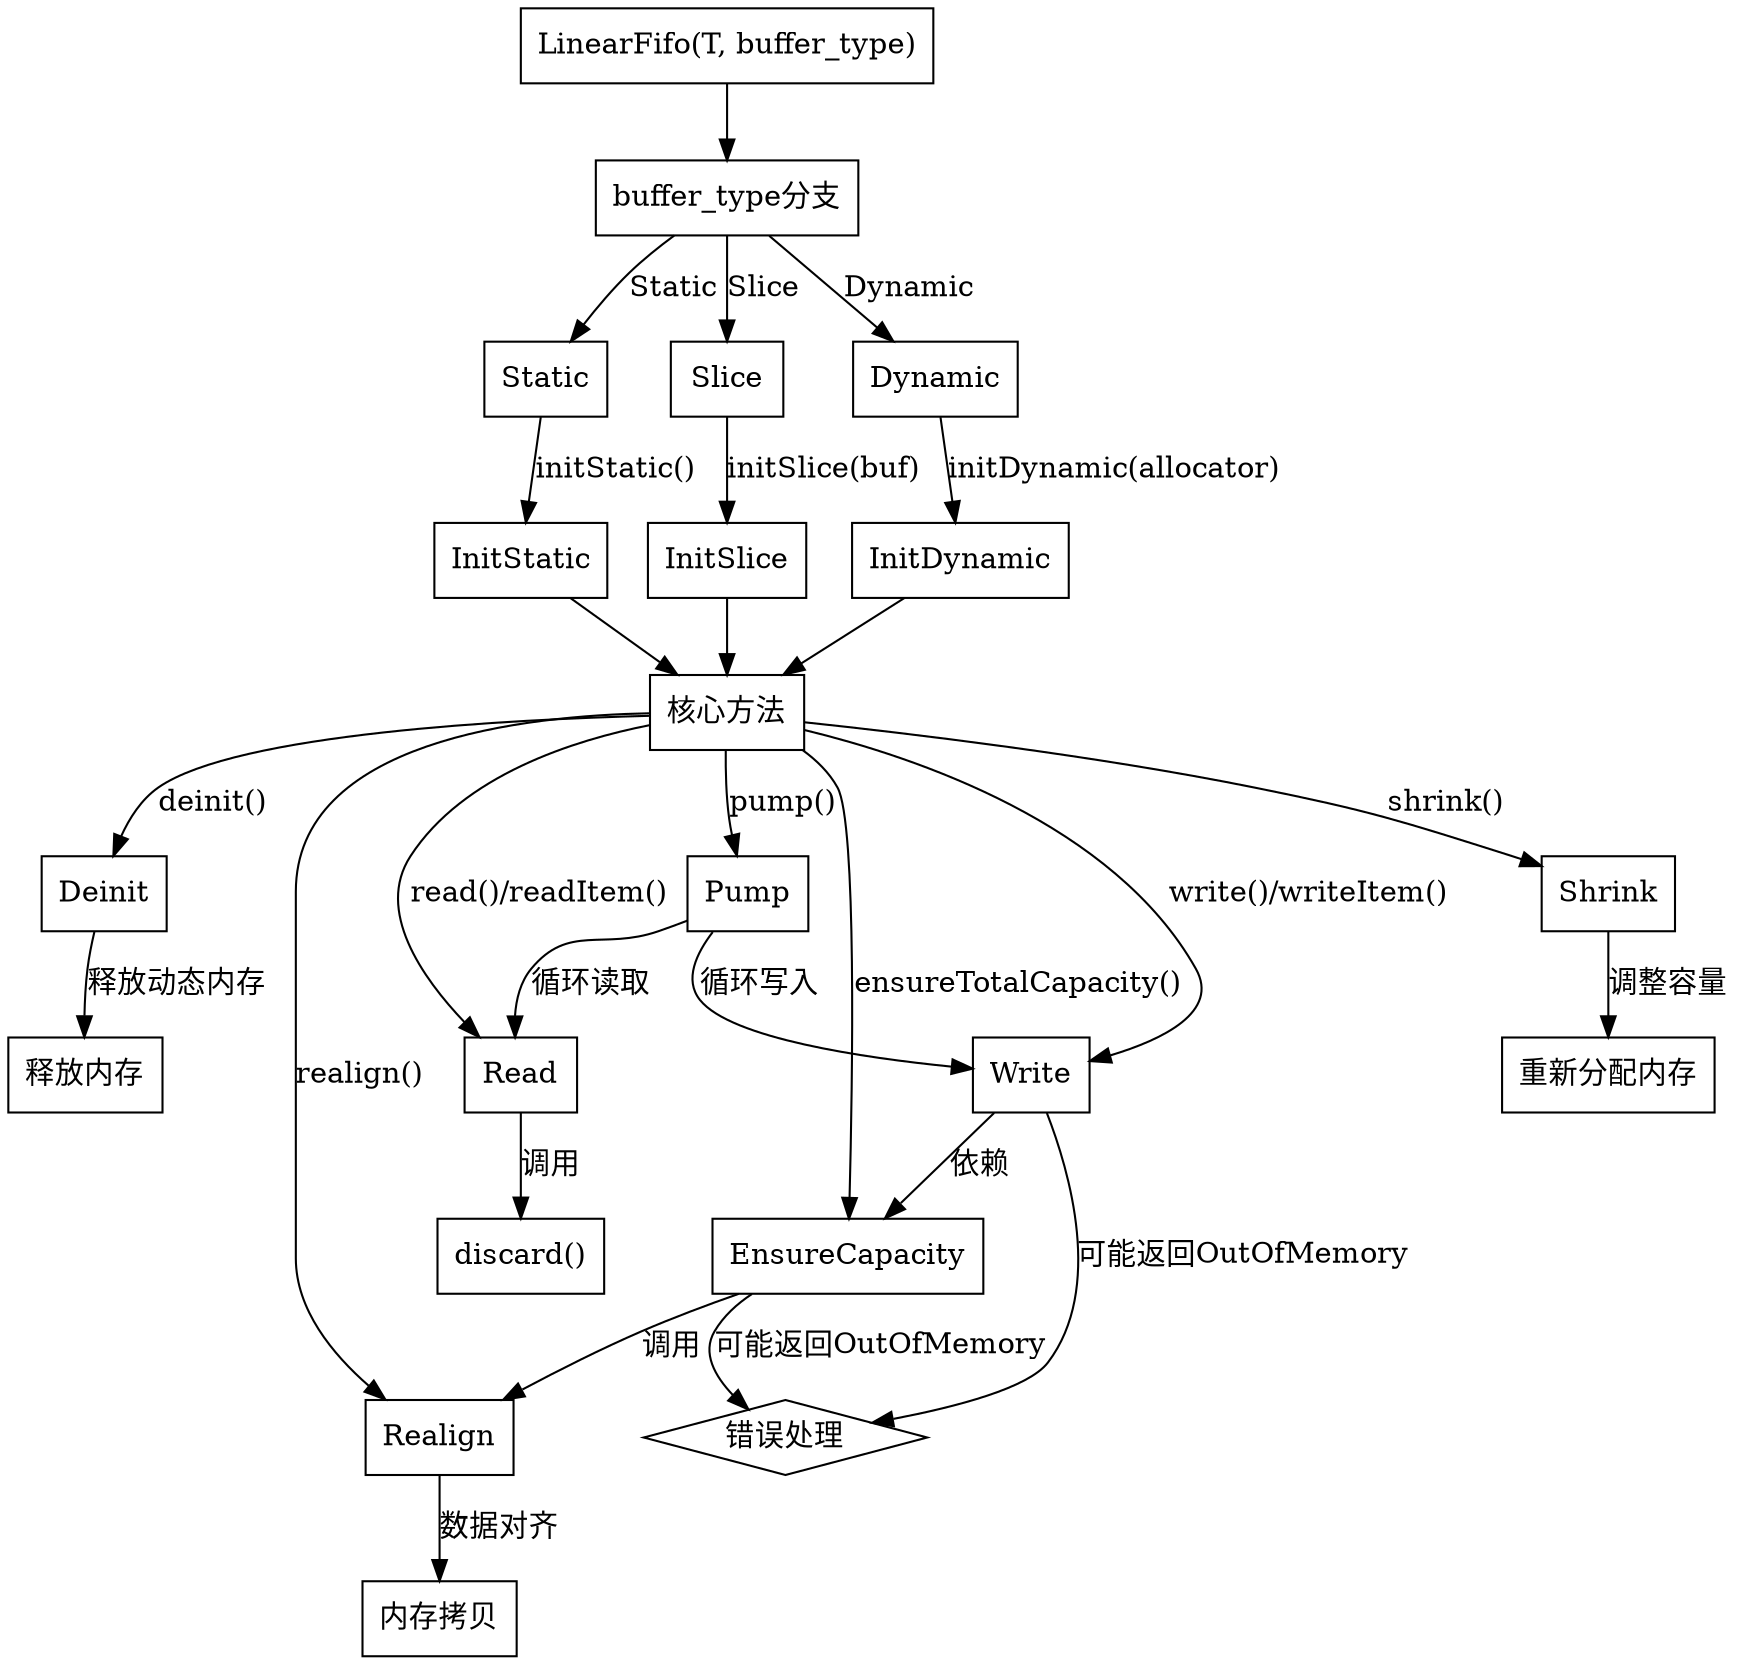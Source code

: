 
digraph LinearFifo {
    graph [rankdir=TB];
    node [shape=rectangle];

    // 入口点
    LinearFifoFunction [label="LinearFifo(T, buffer_type)"];

    // 分支类型
    LinearFifoFunction -> BufferType;
    BufferType [label="buffer_type分支"];
    BufferType -> Static [label="Static"];
    BufferType -> Slice [label="Slice"];
    BufferType -> Dynamic [label="Dynamic"];

    // 初始化方法
    Static -> InitStatic [label="initStatic()"];
    Slice -> InitSlice [label="initSlice(buf)"];
    Dynamic -> InitDynamic [label="initDynamic(allocator)"];

    // 核心操作
    InitStatic -> Methods;
    InitSlice -> Methods;
    InitDynamic -> Methods;

    Methods [label="核心方法"];
    Methods -> Deinit [label="deinit()"];
    Methods -> Read [label="read()/readItem()"];
    Methods -> Write [label="write()/writeItem()"];
    Methods -> Realign [label="realign()"];
    Methods -> EnsureCapacity [label="ensureTotalCapacity()"];
    Methods -> Shrink [label="shrink()"];
    Methods -> Pump [label="pump()"];

    // 方法间关系
    EnsureCapacity -> Realign [label="调用"];
    Write -> EnsureCapacity [label="依赖"];
    Read -> Discard [label="调用"];
    Pump -> Read [label="循环读取"];
    Pump -> Write [label="循环写入"];

    // 错误处理
    EnsureCapacity -> ErrorHandling [label="可能返回OutOfMemory"];
    Write -> ErrorHandling [label="可能返回OutOfMemory"];
    ErrorHandling [shape=diamond, label="错误处理"];

    // 内存管理
    Deinit -> FreeMemory [label="释放动态内存"];
    Shrink -> ReallocMemory [label="调整容量"];
    Realign -> CopyData [label="数据对齐"];

    // 辅助节点
    CopyData [label="内存拷贝"];
    FreeMemory [label="释放内存"];
    ReallocMemory [label="重新分配内存"];
    Discard [label="discard()"];
}
